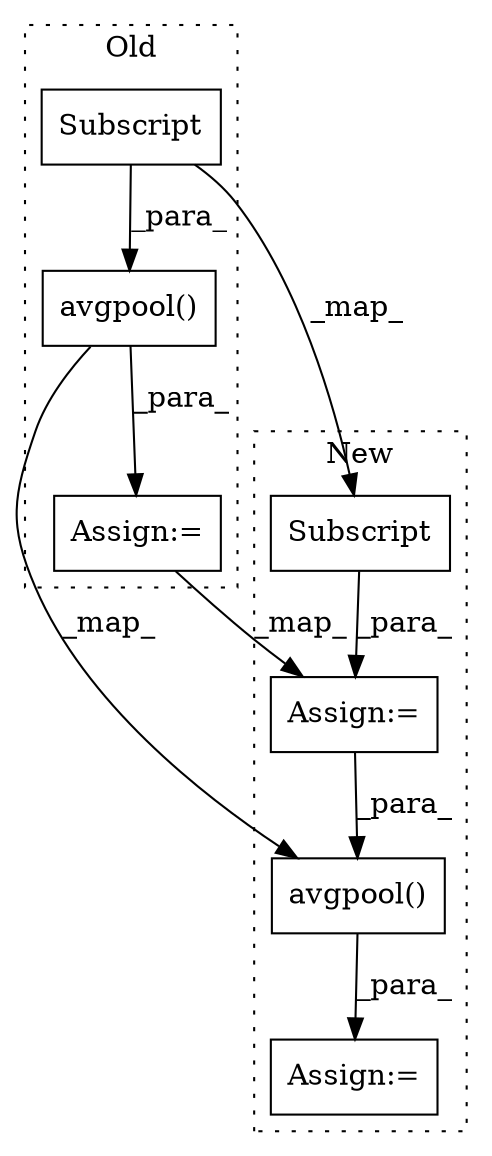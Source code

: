 digraph G {
subgraph cluster0 {
1 [label="avgpool()" a="75" s="7786,7803" l="13,1" shape="box"];
4 [label="Assign:=" a="68" s="7783" l="3" shape="box"];
7 [label="Subscript" a="63" s="7799,0" l="4,0" shape="box"];
label = "Old";
style="dotted";
}
subgraph cluster1 {
2 [label="avgpool()" a="75" s="7024,7038" l="13,1" shape="box"];
3 [label="Assign:=" a="68" s="7021" l="3" shape="box"];
5 [label="Assign:=" a="68" s="6969" l="3" shape="box"];
6 [label="Subscript" a="63" s="6972,0" l="4,0" shape="box"];
label = "New";
style="dotted";
}
1 -> 4 [label="_para_"];
1 -> 2 [label="_map_"];
2 -> 3 [label="_para_"];
4 -> 5 [label="_map_"];
5 -> 2 [label="_para_"];
6 -> 5 [label="_para_"];
7 -> 6 [label="_map_"];
7 -> 1 [label="_para_"];
}